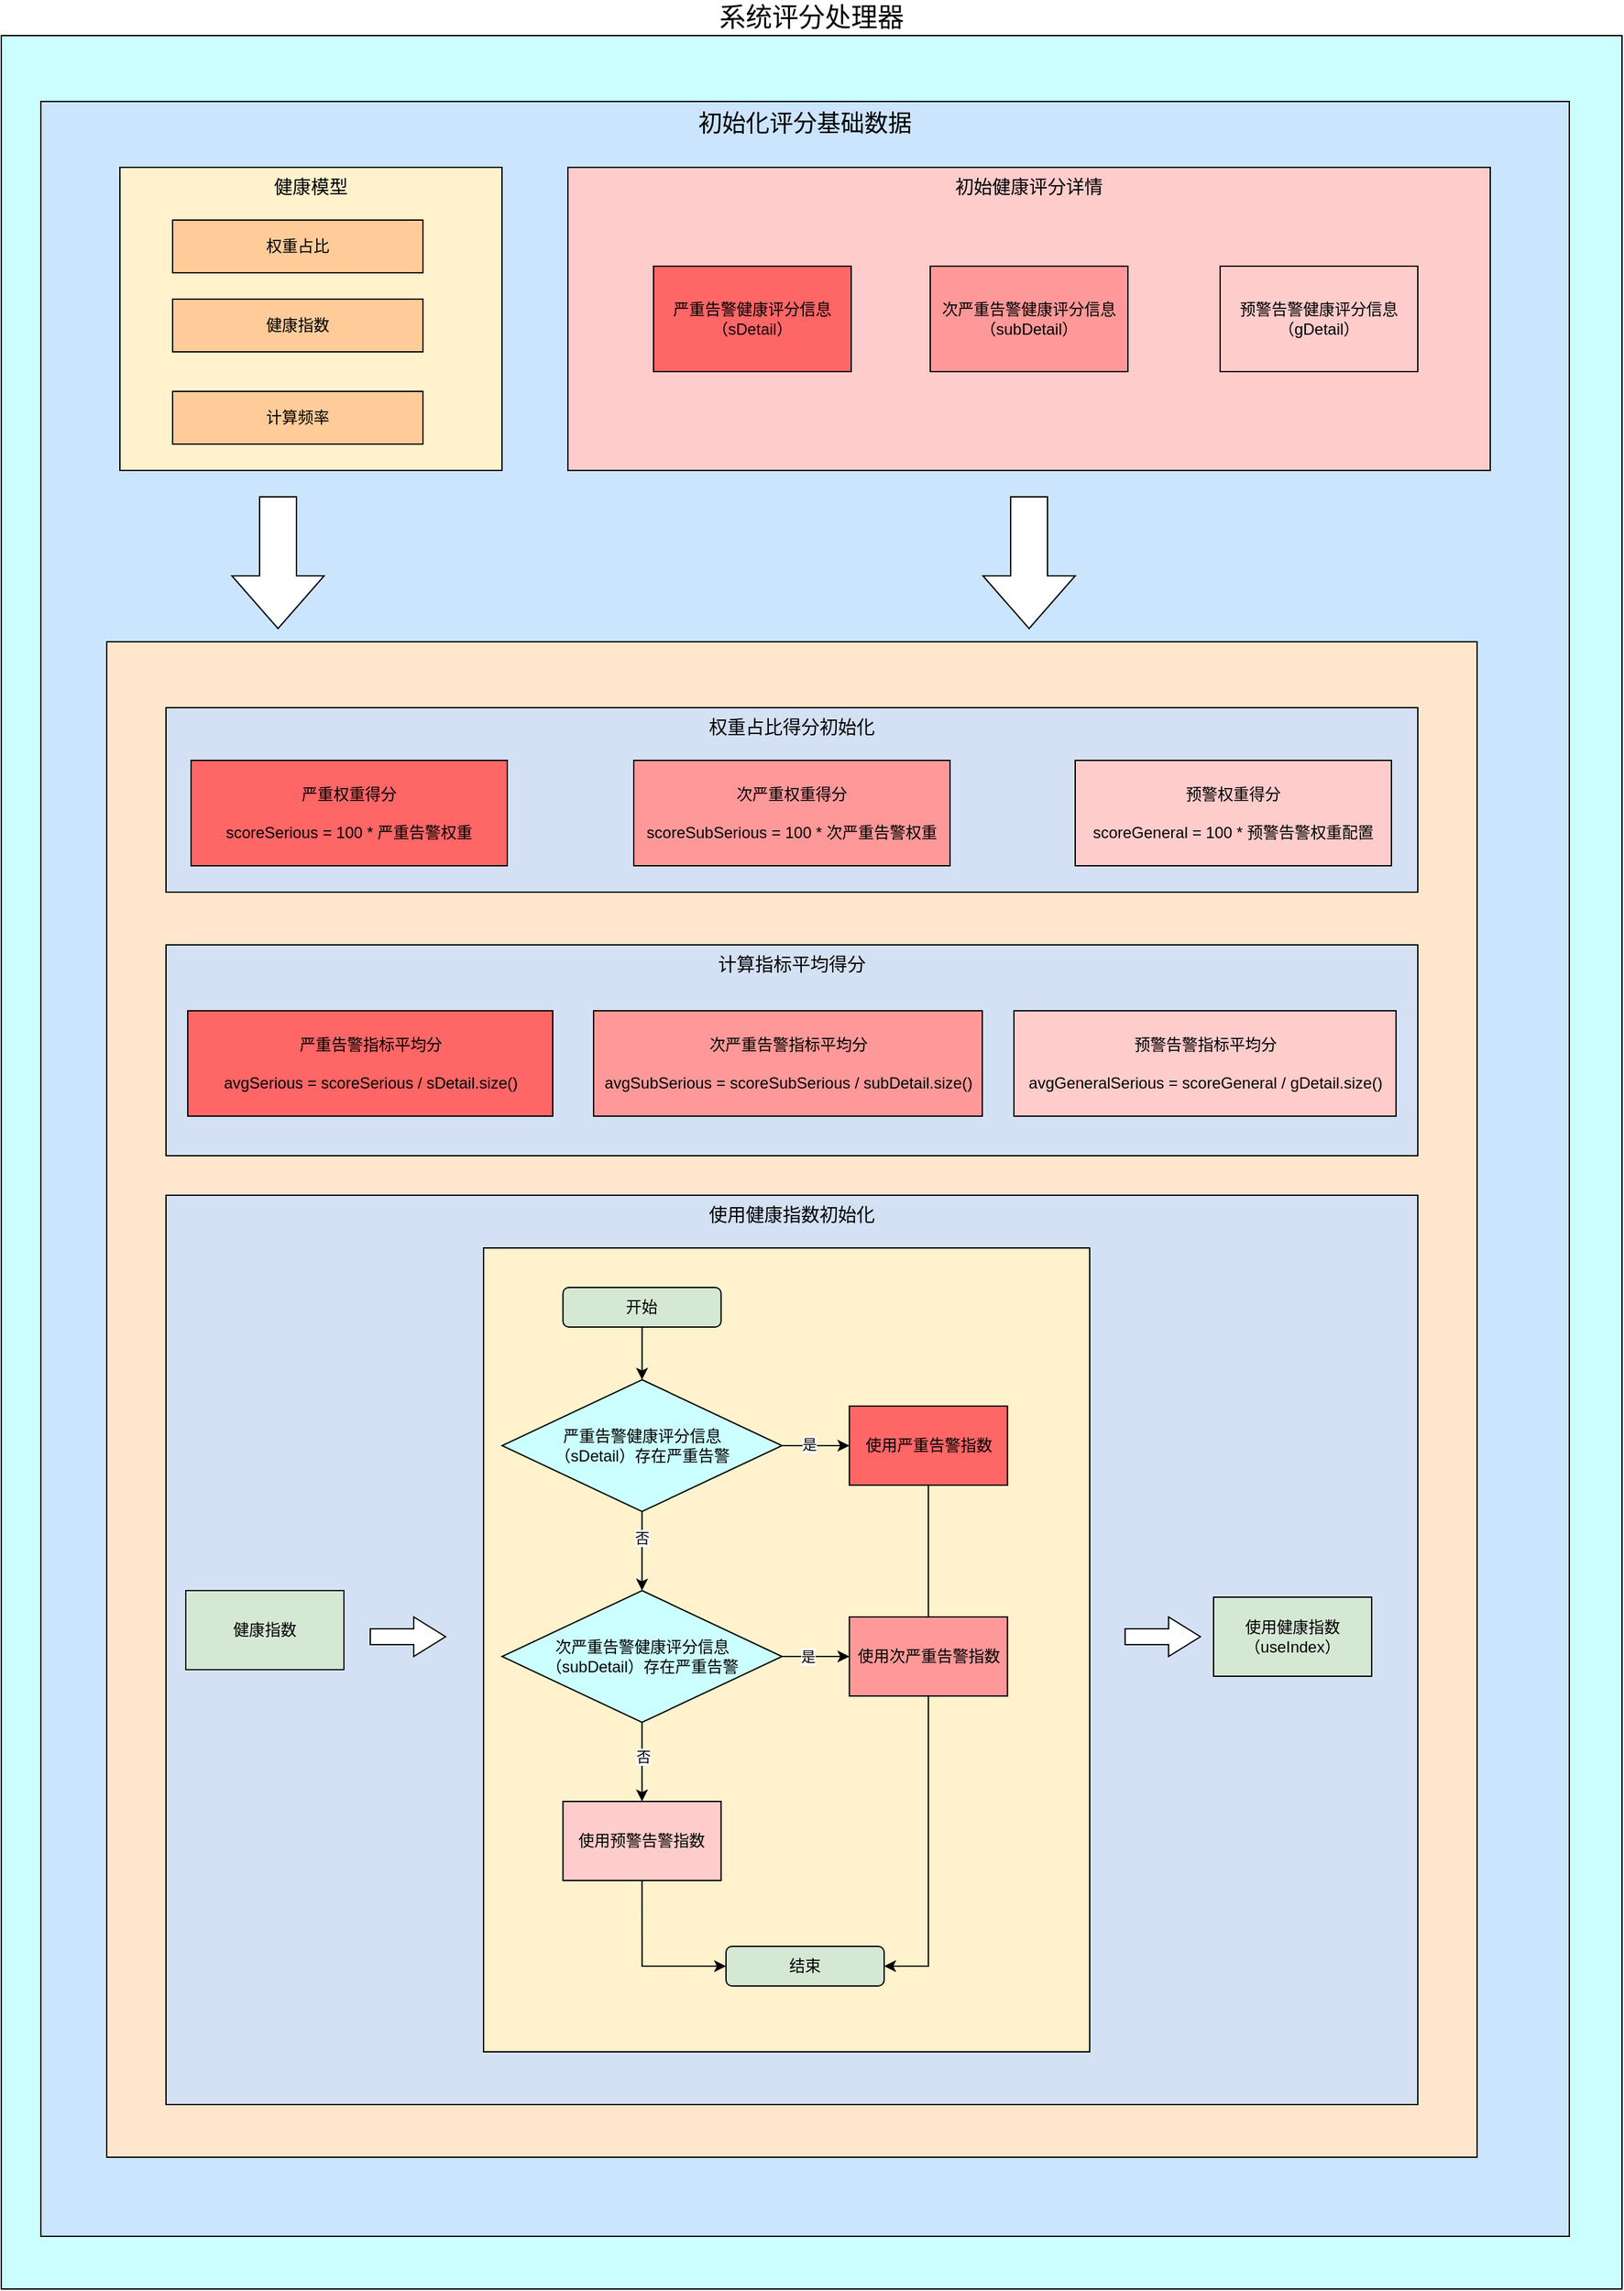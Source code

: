 <mxfile version="20.6.2" type="github">
  <diagram id="QP86d_SbM729CwSrI5CI" name="第 1 页">
    <mxGraphModel dx="6355" dy="4705" grid="1" gridSize="10" guides="1" tooltips="1" connect="1" arrows="1" fold="1" page="1" pageScale="1" pageWidth="1200" pageHeight="1920" math="0" shadow="0">
      <root>
        <mxCell id="0" />
        <mxCell id="1" parent="0" />
        <mxCell id="wmuMwJECuC7DbsyBC3H5-11" value="系统评分处理器" style="rounded=0;whiteSpace=wrap;html=1;verticalAlign=bottom;labelPosition=center;verticalLabelPosition=top;align=center;fillColor=#CCFFFF;fontSize=20;" parent="1" vertex="1">
          <mxGeometry x="-1090" y="-1820" width="1230" height="1710" as="geometry" />
        </mxCell>
        <mxCell id="wmuMwJECuC7DbsyBC3H5-12" value="初始化评分基础数据" style="rounded=0;whiteSpace=wrap;html=1;verticalAlign=top;fillColor=#CCE5FF;fontSize=18;" parent="1" vertex="1">
          <mxGeometry x="-1060" y="-1770" width="1160" height="1620" as="geometry" />
        </mxCell>
        <mxCell id="wmuMwJECuC7DbsyBC3H5-1" value="健康模型" style="rounded=0;whiteSpace=wrap;html=1;verticalAlign=top;fillColor=#FFF2CC;fontSize=14;" parent="1" vertex="1">
          <mxGeometry x="-1000" y="-1720" width="290" height="230" as="geometry" />
        </mxCell>
        <mxCell id="wmuMwJECuC7DbsyBC3H5-2" value="权重占比" style="rounded=0;whiteSpace=wrap;html=1;fillColor=#FFCC99;" parent="1" vertex="1">
          <mxGeometry x="-960" y="-1680" width="190" height="40" as="geometry" />
        </mxCell>
        <mxCell id="wmuMwJECuC7DbsyBC3H5-3" value="健康指数" style="rounded=0;whiteSpace=wrap;html=1;fillColor=#FFCC99;" parent="1" vertex="1">
          <mxGeometry x="-960" y="-1620" width="190" height="40" as="geometry" />
        </mxCell>
        <mxCell id="wmuMwJECuC7DbsyBC3H5-4" value="计算频率" style="rounded=0;whiteSpace=wrap;html=1;fillColor=#FFCC99;" parent="1" vertex="1">
          <mxGeometry x="-960" y="-1550" width="190" height="40" as="geometry" />
        </mxCell>
        <mxCell id="wmuMwJECuC7DbsyBC3H5-13" value="" style="rounded=0;whiteSpace=wrap;html=1;verticalAlign=top;fillColor=#FFE6CC;" parent="1" vertex="1">
          <mxGeometry x="-1010" y="-1360" width="1040" height="1150" as="geometry" />
        </mxCell>
        <mxCell id="wmuMwJECuC7DbsyBC3H5-17" value="初始健康评分详情" style="rounded=0;whiteSpace=wrap;html=1;verticalAlign=top;fillColor=#FFCCCC;fontSize=14;" parent="1" vertex="1">
          <mxGeometry x="-660" y="-1720" width="700" height="230" as="geometry" />
        </mxCell>
        <mxCell id="wmuMwJECuC7DbsyBC3H5-14" value="严重告警健康评分信息&lt;br&gt;（sDetail）" style="rounded=0;whiteSpace=wrap;html=1;fillColor=#FF6666;" parent="1" vertex="1">
          <mxGeometry x="-595" y="-1645" width="150" height="80" as="geometry" />
        </mxCell>
        <mxCell id="wmuMwJECuC7DbsyBC3H5-15" value="次严重告警健康评分信息&lt;br&gt;（subDetail）" style="rounded=0;whiteSpace=wrap;html=1;fillColor=#FF9999;" parent="1" vertex="1">
          <mxGeometry x="-385" y="-1645" width="150" height="80" as="geometry" />
        </mxCell>
        <mxCell id="wmuMwJECuC7DbsyBC3H5-16" value="预警告警健康评分信息&lt;br&gt;（gDetail）" style="rounded=0;whiteSpace=wrap;html=1;fillColor=#FFCCCC;" parent="1" vertex="1">
          <mxGeometry x="-165" y="-1645" width="150" height="80" as="geometry" />
        </mxCell>
        <mxCell id="VA9WSa8h0C6rnpW5ZgEt-3" value="权重占比得分初始化" style="rounded=0;whiteSpace=wrap;html=1;verticalAlign=top;fillColor=#D4E1F5;fontSize=14;" vertex="1" parent="1">
          <mxGeometry x="-965" y="-1310" width="950" height="140" as="geometry" />
        </mxCell>
        <mxCell id="VA9WSa8h0C6rnpW5ZgEt-4" value="严重权重得分&lt;br&gt;&lt;br&gt;scoreSerious = 100 * 严重告警权重" style="rounded=0;whiteSpace=wrap;html=1;fillColor=#FF6666;" vertex="1" parent="1">
          <mxGeometry x="-946" y="-1270" width="240" height="80" as="geometry" />
        </mxCell>
        <mxCell id="VA9WSa8h0C6rnpW5ZgEt-7" value="次严重权重得分&lt;br&gt;&lt;br&gt;scoreSubSerious = 100 * 次严重告警权重" style="rounded=0;whiteSpace=wrap;html=1;fillColor=#FF9999;" vertex="1" parent="1">
          <mxGeometry x="-610" y="-1270" width="240" height="80" as="geometry" />
        </mxCell>
        <mxCell id="VA9WSa8h0C6rnpW5ZgEt-8" value="预警权重得分&lt;br&gt;&lt;br&gt;scoreGeneral = 100 * 预警告警权重配置" style="rounded=0;whiteSpace=wrap;html=1;fillColor=#FFCCCC;" vertex="1" parent="1">
          <mxGeometry x="-275" y="-1270" width="240" height="80" as="geometry" />
        </mxCell>
        <mxCell id="VA9WSa8h0C6rnpW5ZgEt-9" value="计算指标平均得分" style="rounded=0;whiteSpace=wrap;html=1;verticalAlign=top;fillColor=#D4E1F5;fontSize=14;" vertex="1" parent="1">
          <mxGeometry x="-965" y="-1130" width="950" height="160" as="geometry" />
        </mxCell>
        <mxCell id="VA9WSa8h0C6rnpW5ZgEt-10" value="严重告警指标平均分&lt;br&gt;&lt;br&gt;avgSerious = scoreSerious / sDetail.size()" style="rounded=0;whiteSpace=wrap;html=1;flipH=1;flipV=1;fillColor=#FF6666;" vertex="1" parent="1">
          <mxGeometry x="-948.5" y="-1080" width="277" height="80" as="geometry" />
        </mxCell>
        <mxCell id="VA9WSa8h0C6rnpW5ZgEt-12" value="次严重告警指标平均分&lt;br&gt;&lt;br&gt;avgSubSerious = scoreSubSerious / subDetail.size()" style="rounded=0;whiteSpace=wrap;html=1;flipH=1;flipV=1;fillColor=#FF9999;" vertex="1" parent="1">
          <mxGeometry x="-640.5" y="-1080" width="295" height="80" as="geometry" />
        </mxCell>
        <mxCell id="VA9WSa8h0C6rnpW5ZgEt-13" value="预警告警指标平均分&lt;br&gt;&lt;br&gt;avgGeneralSerious = scoreGeneral / gDetail.size()" style="rounded=0;whiteSpace=wrap;html=1;flipH=1;flipV=1;fillColor=#FFCCCC;" vertex="1" parent="1">
          <mxGeometry x="-321.5" y="-1080" width="290" height="80" as="geometry" />
        </mxCell>
        <mxCell id="VA9WSa8h0C6rnpW5ZgEt-14" value="使用健康指数初始化" style="rounded=0;whiteSpace=wrap;html=1;verticalAlign=top;fillColor=#D4E1F5;fontSize=14;" vertex="1" parent="1">
          <mxGeometry x="-965" y="-940" width="950" height="690" as="geometry" />
        </mxCell>
        <mxCell id="VA9WSa8h0C6rnpW5ZgEt-35" value="" style="rounded=0;whiteSpace=wrap;html=1;strokeWidth=1;fillColor=#FFF2CC;" vertex="1" parent="1">
          <mxGeometry x="-724" y="-900" width="460" height="610" as="geometry" />
        </mxCell>
        <mxCell id="VA9WSa8h0C6rnpW5ZgEt-36" style="edgeStyle=orthogonalEdgeStyle;rounded=0;orthogonalLoop=1;jettySize=auto;html=1;" edge="1" parent="1" source="VA9WSa8h0C6rnpW5ZgEt-16" target="VA9WSa8h0C6rnpW5ZgEt-17">
          <mxGeometry relative="1" as="geometry" />
        </mxCell>
        <mxCell id="VA9WSa8h0C6rnpW5ZgEt-16" value="开始" style="rounded=1;whiteSpace=wrap;html=1;fillColor=#D5E8D4;" vertex="1" parent="1">
          <mxGeometry x="-663.75" y="-870" width="120" height="30" as="geometry" />
        </mxCell>
        <mxCell id="VA9WSa8h0C6rnpW5ZgEt-19" style="edgeStyle=orthogonalEdgeStyle;rounded=0;orthogonalLoop=1;jettySize=auto;html=1;entryX=0;entryY=0.5;entryDx=0;entryDy=0;" edge="1" parent="1" source="VA9WSa8h0C6rnpW5ZgEt-17" target="VA9WSa8h0C6rnpW5ZgEt-18">
          <mxGeometry relative="1" as="geometry" />
        </mxCell>
        <mxCell id="VA9WSa8h0C6rnpW5ZgEt-20" value="是&lt;br&gt;" style="edgeLabel;html=1;align=center;verticalAlign=middle;resizable=0;points=[];" vertex="1" connectable="0" parent="VA9WSa8h0C6rnpW5ZgEt-19">
          <mxGeometry x="-0.207" y="1" relative="1" as="geometry">
            <mxPoint as="offset" />
          </mxGeometry>
        </mxCell>
        <mxCell id="VA9WSa8h0C6rnpW5ZgEt-28" style="edgeStyle=orthogonalEdgeStyle;rounded=0;orthogonalLoop=1;jettySize=auto;html=1;" edge="1" parent="1" source="VA9WSa8h0C6rnpW5ZgEt-17" target="VA9WSa8h0C6rnpW5ZgEt-22">
          <mxGeometry relative="1" as="geometry" />
        </mxCell>
        <mxCell id="VA9WSa8h0C6rnpW5ZgEt-33" value="否" style="edgeLabel;html=1;align=center;verticalAlign=middle;resizable=0;points=[];" vertex="1" connectable="0" parent="VA9WSa8h0C6rnpW5ZgEt-28">
          <mxGeometry x="-0.333" y="-1" relative="1" as="geometry">
            <mxPoint as="offset" />
          </mxGeometry>
        </mxCell>
        <mxCell id="VA9WSa8h0C6rnpW5ZgEt-17" value="严重告警健康评分信息&lt;br&gt;（sDetail）存在严重告警" style="strokeWidth=1;html=1;shape=mxgraph.flowchart.decision;whiteSpace=wrap;fillColor=#CCFFFF;" vertex="1" parent="1">
          <mxGeometry x="-710" y="-800" width="212.5" height="100" as="geometry" />
        </mxCell>
        <mxCell id="VA9WSa8h0C6rnpW5ZgEt-55" style="edgeStyle=orthogonalEdgeStyle;rounded=0;orthogonalLoop=1;jettySize=auto;html=1;entryX=1;entryY=0.5;entryDx=0;entryDy=0;fontSize=14;" edge="1" parent="1" source="VA9WSa8h0C6rnpW5ZgEt-18" target="VA9WSa8h0C6rnpW5ZgEt-37">
          <mxGeometry relative="1" as="geometry" />
        </mxCell>
        <mxCell id="VA9WSa8h0C6rnpW5ZgEt-18" value="使用严重告警指数" style="rounded=0;whiteSpace=wrap;html=1;fillColor=#FF6666;" vertex="1" parent="1">
          <mxGeometry x="-446.38" y="-780" width="120" height="60" as="geometry" />
        </mxCell>
        <mxCell id="VA9WSa8h0C6rnpW5ZgEt-25" style="edgeStyle=orthogonalEdgeStyle;rounded=0;orthogonalLoop=1;jettySize=auto;html=1;" edge="1" parent="1" source="VA9WSa8h0C6rnpW5ZgEt-22" target="VA9WSa8h0C6rnpW5ZgEt-24">
          <mxGeometry relative="1" as="geometry" />
        </mxCell>
        <mxCell id="VA9WSa8h0C6rnpW5ZgEt-30" value="是" style="edgeLabel;html=1;align=center;verticalAlign=middle;resizable=0;points=[];" vertex="1" connectable="0" parent="VA9WSa8h0C6rnpW5ZgEt-25">
          <mxGeometry x="-0.265" relative="1" as="geometry">
            <mxPoint as="offset" />
          </mxGeometry>
        </mxCell>
        <mxCell id="VA9WSa8h0C6rnpW5ZgEt-29" style="edgeStyle=orthogonalEdgeStyle;rounded=0;orthogonalLoop=1;jettySize=auto;html=1;" edge="1" parent="1" source="VA9WSa8h0C6rnpW5ZgEt-22">
          <mxGeometry relative="1" as="geometry">
            <mxPoint x="-603.75" y="-480" as="targetPoint" />
          </mxGeometry>
        </mxCell>
        <mxCell id="VA9WSa8h0C6rnpW5ZgEt-32" value="否" style="edgeLabel;html=1;align=center;verticalAlign=middle;resizable=0;points=[];" vertex="1" connectable="0" parent="VA9WSa8h0C6rnpW5ZgEt-29">
          <mxGeometry x="-0.159" relative="1" as="geometry">
            <mxPoint as="offset" />
          </mxGeometry>
        </mxCell>
        <mxCell id="VA9WSa8h0C6rnpW5ZgEt-22" value="次严重告警健康评分信息&lt;br&gt;（subDetail）存在严重告警" style="strokeWidth=1;html=1;shape=mxgraph.flowchart.decision;whiteSpace=wrap;fillColor=#CCFFFF;" vertex="1" parent="1">
          <mxGeometry x="-710" y="-640" width="212.5" height="100" as="geometry" />
        </mxCell>
        <mxCell id="VA9WSa8h0C6rnpW5ZgEt-24" value="使用次严重告警指数" style="rounded=0;whiteSpace=wrap;html=1;fillColor=#FF9999;" vertex="1" parent="1">
          <mxGeometry x="-446.38" y="-620" width="120" height="60" as="geometry" />
        </mxCell>
        <mxCell id="VA9WSa8h0C6rnpW5ZgEt-56" style="edgeStyle=orthogonalEdgeStyle;rounded=0;orthogonalLoop=1;jettySize=auto;html=1;entryX=0;entryY=0.5;entryDx=0;entryDy=0;fontSize=14;exitX=0.5;exitY=1;exitDx=0;exitDy=0;" edge="1" parent="1" source="VA9WSa8h0C6rnpW5ZgEt-26" target="VA9WSa8h0C6rnpW5ZgEt-37">
          <mxGeometry relative="1" as="geometry" />
        </mxCell>
        <mxCell id="VA9WSa8h0C6rnpW5ZgEt-26" value="使用预警告警指数" style="rounded=0;whiteSpace=wrap;html=1;fillColor=#FFCCCC;" vertex="1" parent="1">
          <mxGeometry x="-663.75" y="-480" width="120" height="60" as="geometry" />
        </mxCell>
        <mxCell id="VA9WSa8h0C6rnpW5ZgEt-34" value="健康指数" style="rounded=0;whiteSpace=wrap;html=1;strokeWidth=1;fillColor=#d5e8d4;strokeColor=#1A1A1A;" vertex="1" parent="1">
          <mxGeometry x="-950" y="-640" width="120" height="60" as="geometry" />
        </mxCell>
        <mxCell id="VA9WSa8h0C6rnpW5ZgEt-37" value="结束" style="rounded=1;whiteSpace=wrap;html=1;fillColor=#D5E8D4;" vertex="1" parent="1">
          <mxGeometry x="-540" y="-370" width="120" height="30" as="geometry" />
        </mxCell>
        <mxCell id="VA9WSa8h0C6rnpW5ZgEt-40" value="" style="html=1;shadow=0;dashed=0;align=center;verticalAlign=middle;shape=mxgraph.arrows2.arrow;dy=0.6;dx=24.14;notch=0;strokeWidth=1;" vertex="1" parent="1">
          <mxGeometry x="-237.14" y="-620" width="57.14" height="30" as="geometry" />
        </mxCell>
        <mxCell id="VA9WSa8h0C6rnpW5ZgEt-41" value="使用健康指数&lt;br&gt;（useIndex）" style="rounded=0;whiteSpace=wrap;html=1;strokeWidth=1;fillColor=#d5e8d4;strokeColor=#000000;" vertex="1" parent="1">
          <mxGeometry x="-170" y="-635" width="120" height="60" as="geometry" />
        </mxCell>
        <mxCell id="VA9WSa8h0C6rnpW5ZgEt-42" value="" style="html=1;shadow=0;dashed=0;align=center;verticalAlign=middle;shape=mxgraph.arrows2.arrow;dy=0.6;dx=24.14;notch=0;strokeWidth=1;" vertex="1" parent="1">
          <mxGeometry x="-810" y="-620" width="57.14" height="30" as="geometry" />
        </mxCell>
        <mxCell id="VA9WSa8h0C6rnpW5ZgEt-44" value="" style="html=1;shadow=0;dashed=0;align=center;verticalAlign=middle;shape=mxgraph.arrows2.arrow;dy=0.6;dx=40;direction=south;notch=0;fontColor=#CCFFFF;fillColor=#FFFFFF;" vertex="1" parent="1">
          <mxGeometry x="-345" y="-1470" width="70" height="100" as="geometry" />
        </mxCell>
        <mxCell id="VA9WSa8h0C6rnpW5ZgEt-45" value="" style="html=1;shadow=0;dashed=0;align=center;verticalAlign=middle;shape=mxgraph.arrows2.arrow;dy=0.6;dx=40;direction=south;notch=0;fontColor=#CCFFFF;fillColor=#FFFFFF;" vertex="1" parent="1">
          <mxGeometry x="-915" y="-1470" width="70" height="100" as="geometry" />
        </mxCell>
      </root>
    </mxGraphModel>
  </diagram>
</mxfile>
